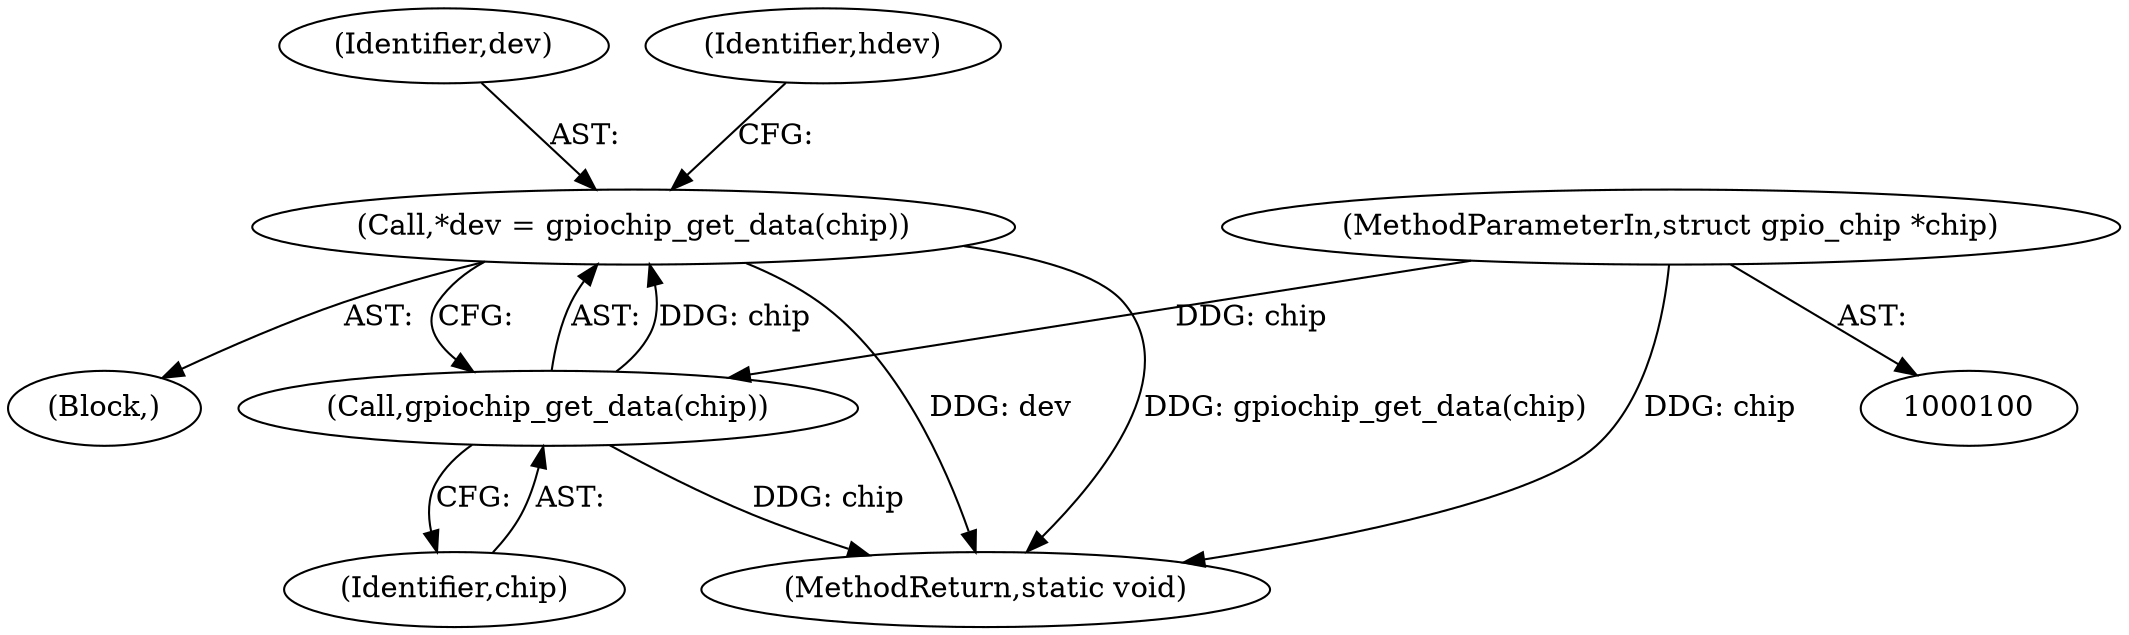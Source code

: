 digraph "0_linux_7a7b5df84b6b4e5d599c7289526eed96541a0654_2@pointer" {
"1000106" [label="(Call,*dev = gpiochip_get_data(chip))"];
"1000108" [label="(Call,gpiochip_get_data(chip))"];
"1000101" [label="(MethodParameterIn,struct gpio_chip *chip)"];
"1000104" [label="(Block,)"];
"1000170" [label="(MethodReturn,static void)"];
"1000107" [label="(Identifier,dev)"];
"1000109" [label="(Identifier,chip)"];
"1000112" [label="(Identifier,hdev)"];
"1000106" [label="(Call,*dev = gpiochip_get_data(chip))"];
"1000101" [label="(MethodParameterIn,struct gpio_chip *chip)"];
"1000108" [label="(Call,gpiochip_get_data(chip))"];
"1000106" -> "1000104"  [label="AST: "];
"1000106" -> "1000108"  [label="CFG: "];
"1000107" -> "1000106"  [label="AST: "];
"1000108" -> "1000106"  [label="AST: "];
"1000112" -> "1000106"  [label="CFG: "];
"1000106" -> "1000170"  [label="DDG: gpiochip_get_data(chip)"];
"1000106" -> "1000170"  [label="DDG: dev"];
"1000108" -> "1000106"  [label="DDG: chip"];
"1000108" -> "1000109"  [label="CFG: "];
"1000109" -> "1000108"  [label="AST: "];
"1000108" -> "1000170"  [label="DDG: chip"];
"1000101" -> "1000108"  [label="DDG: chip"];
"1000101" -> "1000100"  [label="AST: "];
"1000101" -> "1000170"  [label="DDG: chip"];
}
